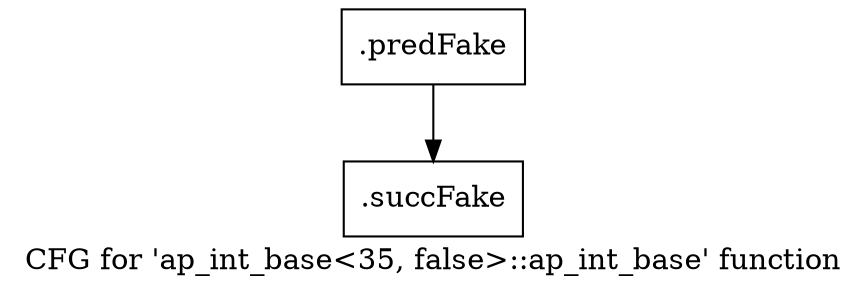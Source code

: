 digraph "CFG for 'ap_int_base\<35, false\>::ap_int_base' function" {
	label="CFG for 'ap_int_base\<35, false\>::ap_int_base' function";

	Node0x5d63fa0 [shape=record,filename="",linenumber="",label="{.predFake}"];
	Node0x5d63fa0 -> Node0x627f050[ callList="" memoryops="" filename="/mnt/xilinx/Vitis_HLS/2021.2/include/ap_int_base.h" execusionnum="1460"];
	Node0x627f050 [shape=record,filename="/mnt/xilinx/Vitis_HLS/2021.2/include/ap_int_base.h",linenumber="227",label="{.succFake}"];
}
